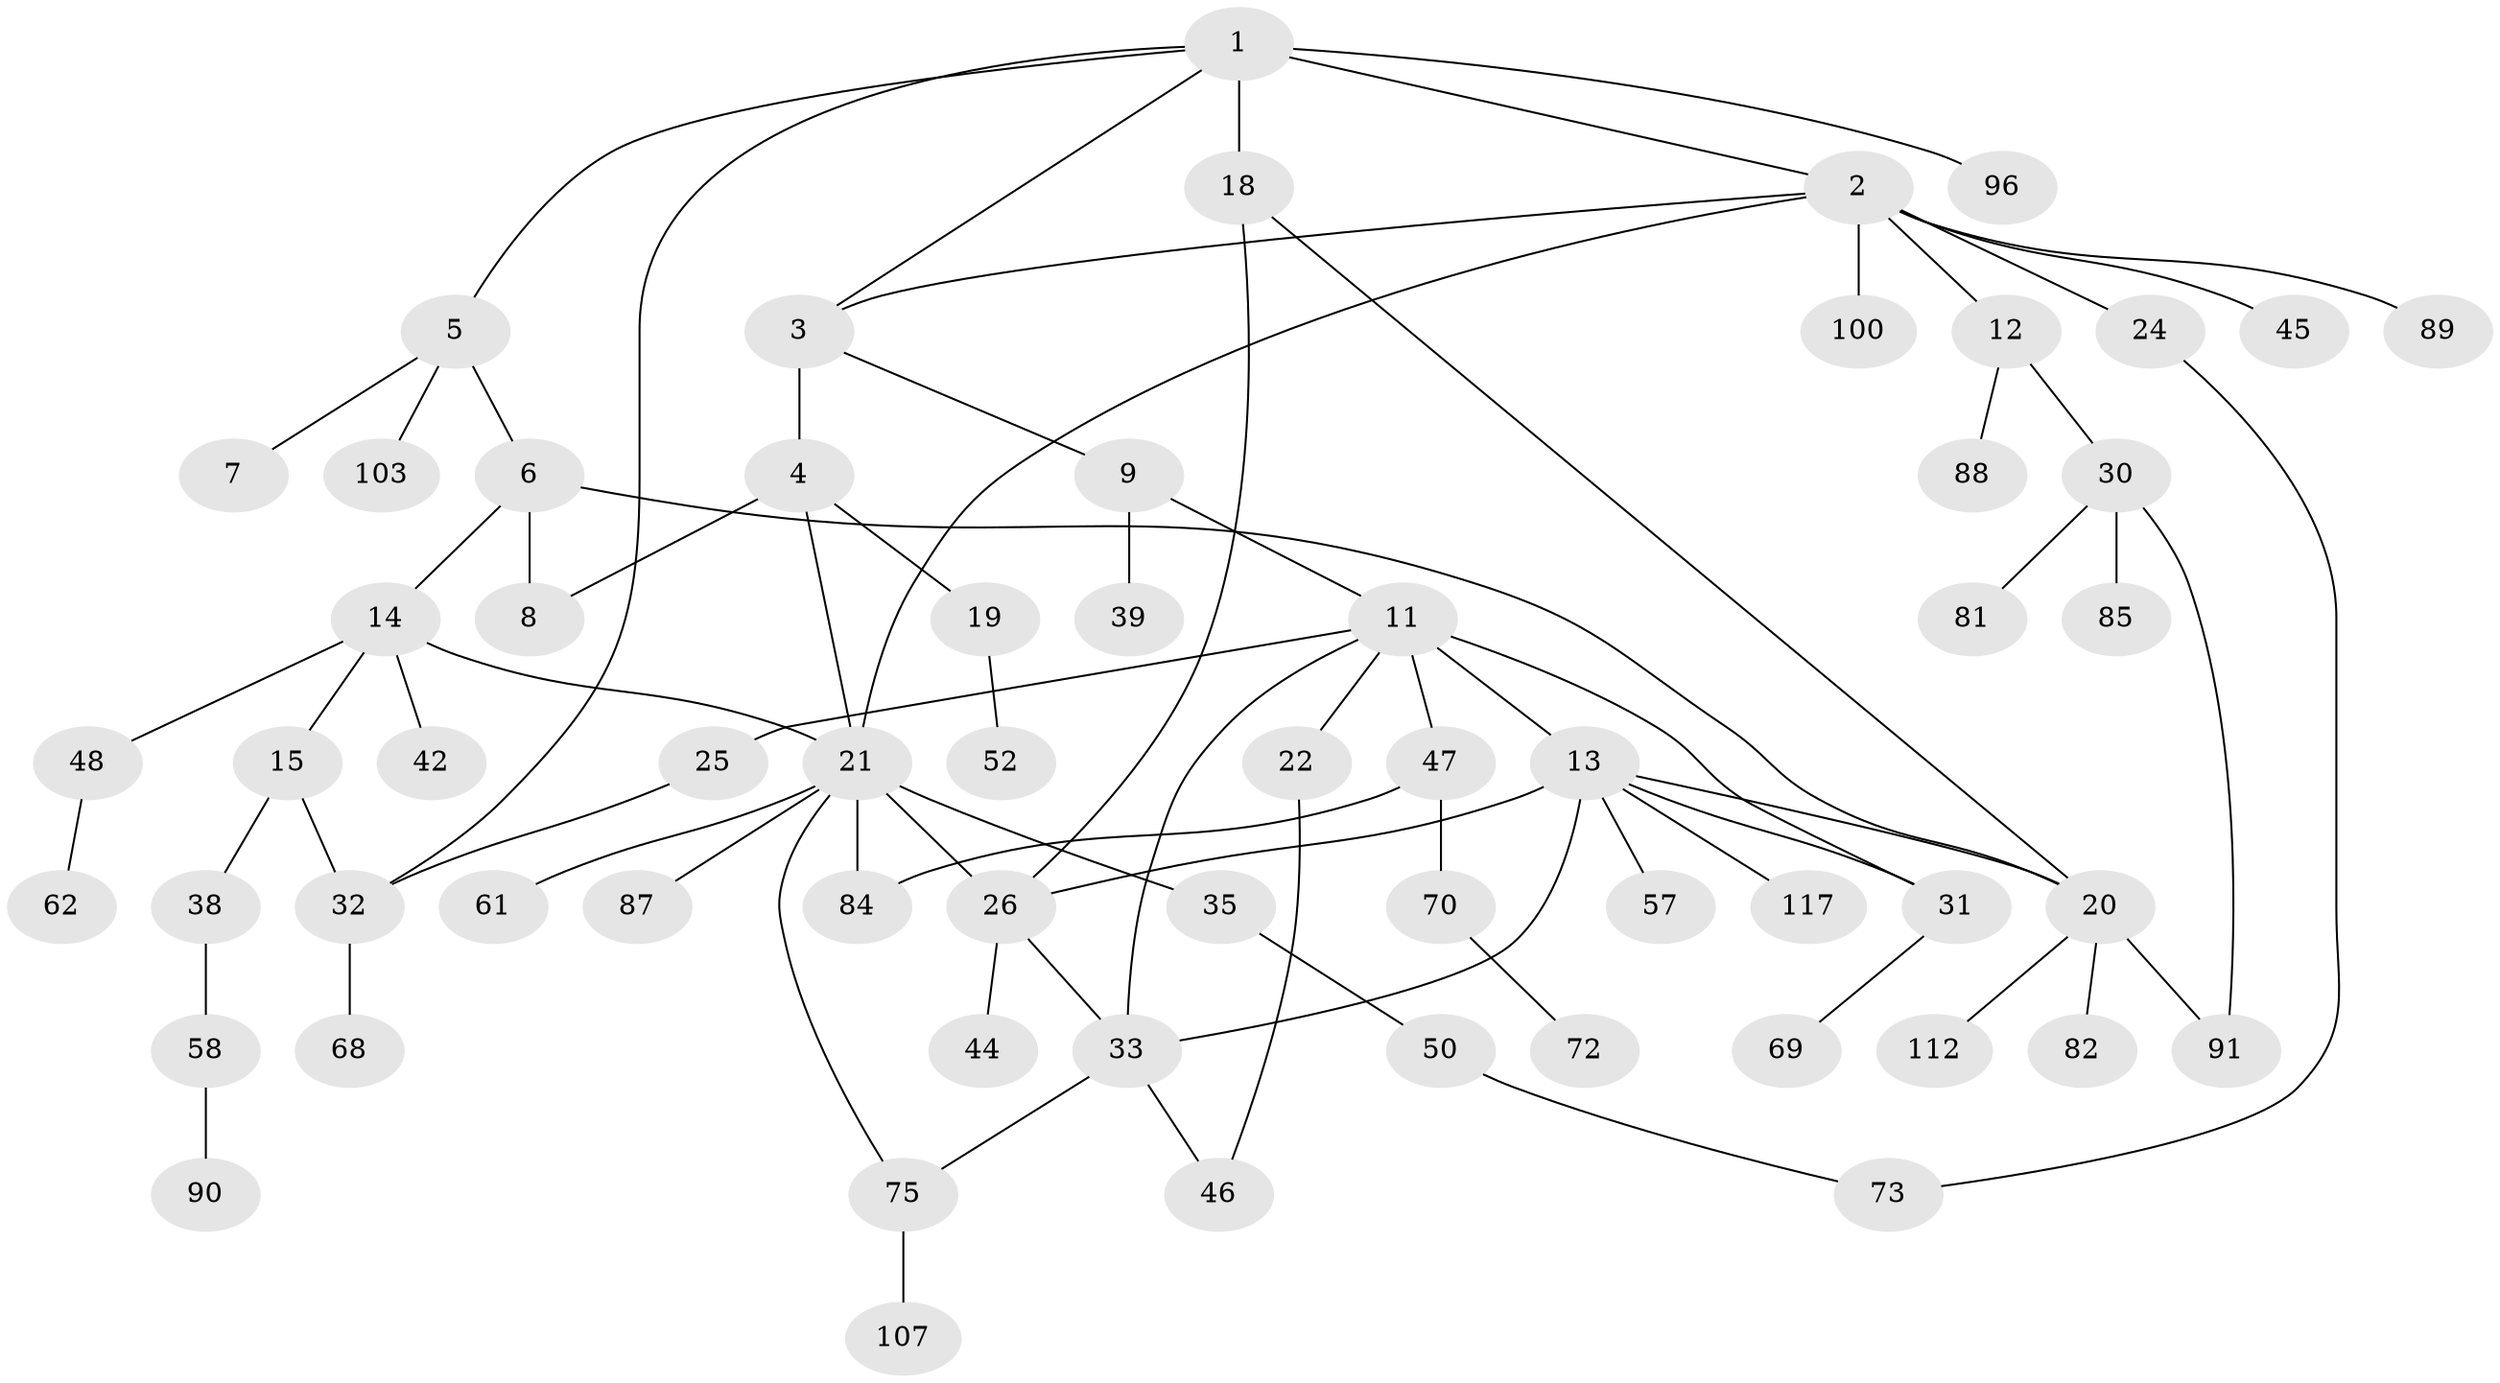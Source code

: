 // original degree distribution, {7: 0.016129032258064516, 5: 0.04838709677419355, 4: 0.0967741935483871, 1: 0.3709677419354839, 2: 0.25806451612903225, 3: 0.1935483870967742, 8: 0.008064516129032258, 6: 0.008064516129032258}
// Generated by graph-tools (version 1.1) at 2025/13/03/09/25 04:13:18]
// undirected, 62 vertices, 79 edges
graph export_dot {
graph [start="1"]
  node [color=gray90,style=filled];
  1;
  2 [super="+54+10+55"];
  3;
  4;
  5;
  6;
  7;
  8 [super="+37"];
  9 [super="+27"];
  11 [super="+28+86"];
  12;
  13 [super="+122+56+17"];
  14;
  15;
  18 [super="+59+97"];
  19;
  20 [super="+71+76+93"];
  21 [super="+41+60+29+104"];
  22 [super="+23"];
  24 [super="+65"];
  25;
  26 [super="+43"];
  30 [super="+80+101"];
  31 [super="+120+64"];
  32 [super="+34"];
  33 [super="+99+49+121+79+95"];
  35 [super="+102+36"];
  38 [super="+124"];
  39;
  42 [super="+74"];
  44;
  45 [super="+51+105"];
  46;
  47 [super="+53"];
  48;
  50;
  52 [super="+111"];
  57;
  58;
  61;
  62;
  68;
  69;
  70;
  72;
  73 [super="+77"];
  75;
  81 [super="+109"];
  82 [super="+113"];
  84 [super="+123+119"];
  85;
  87 [super="+116"];
  88;
  89;
  90;
  91;
  96;
  100;
  103;
  107;
  112;
  117;
  1 -- 2;
  1 -- 3;
  1 -- 5;
  1 -- 18 [weight=2];
  1 -- 32;
  1 -- 96;
  2 -- 45;
  2 -- 3;
  2 -- 100;
  2 -- 21;
  2 -- 24;
  2 -- 89;
  2 -- 12;
  3 -- 4;
  3 -- 9;
  4 -- 8;
  4 -- 19;
  4 -- 21;
  5 -- 6;
  5 -- 7;
  5 -- 103;
  6 -- 14;
  6 -- 20;
  6 -- 8;
  9 -- 11;
  9 -- 39;
  11 -- 13;
  11 -- 22;
  11 -- 25;
  11 -- 31 [weight=2];
  11 -- 47;
  11 -- 33;
  12 -- 30;
  12 -- 88;
  13 -- 26;
  13 -- 117;
  13 -- 31;
  13 -- 33;
  13 -- 57;
  13 -- 20;
  14 -- 15;
  14 -- 42;
  14 -- 48;
  14 -- 21;
  15 -- 38;
  15 -- 32;
  18 -- 26;
  18 -- 20;
  19 -- 52;
  20 -- 82;
  20 -- 112;
  20 -- 91;
  21 -- 26 [weight=2];
  21 -- 84;
  21 -- 35;
  21 -- 87;
  21 -- 75;
  21 -- 61;
  22 -- 46;
  24 -- 73;
  25 -- 32;
  26 -- 44;
  26 -- 33;
  30 -- 85;
  30 -- 81;
  30 -- 91;
  31 -- 69;
  32 -- 68;
  33 -- 75;
  33 -- 46;
  35 -- 50;
  38 -- 58;
  47 -- 70;
  47 -- 84;
  48 -- 62;
  50 -- 73;
  58 -- 90;
  70 -- 72;
  75 -- 107;
}
